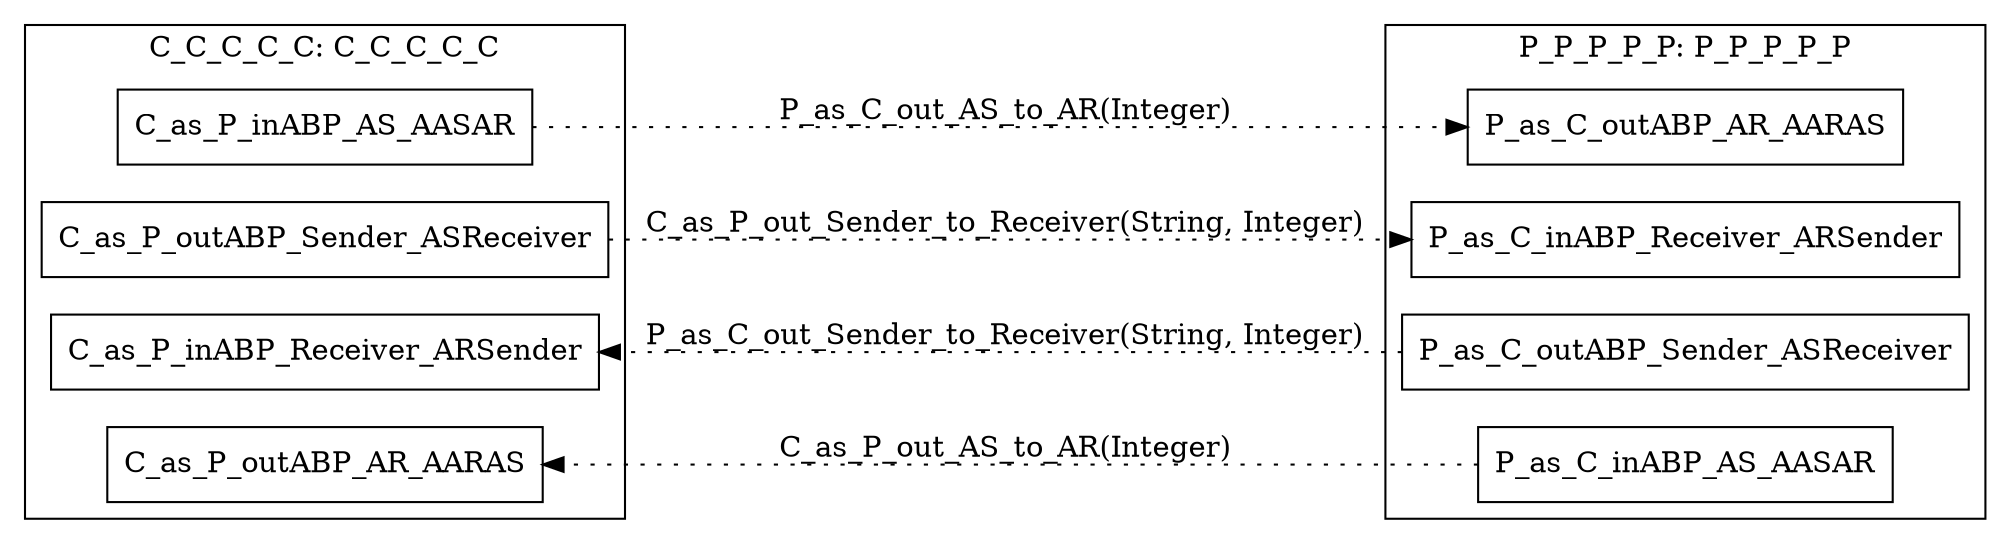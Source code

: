 
digraph Simple_as_arg_uni_ll_time_merge {
  graph [rankdir = "LR"];
  
  subgraph cluster_C_C_C_C_C{
    label = "C_C_C_C_C: C_C_C_C_C";
    node [shape = box];
    C_C_C_C_C_C_as_P_inABP_Receiver_ARSender[label = C_as_P_inABP_Receiver_ARSender]
    C_C_C_C_C_C_as_P_inABP_AS_AASAR[label = C_as_P_inABP_AS_AASAR]
    C_C_C_C_C_C_as_P_outABP_Sender_ASReceiver[label = C_as_P_outABP_Sender_ASReceiver]
    C_C_C_C_C_C_as_P_outABP_AR_AARAS[label = C_as_P_outABP_AR_AARAS]
  }

  subgraph cluster_P_P_P_P_P{
    label = "P_P_P_P_P: P_P_P_P_P";
    node [shape = box];
    P_P_P_P_P_P_as_C_outABP_Sender_ASReceiver[label = P_as_C_outABP_Sender_ASReceiver]
    P_P_P_P_P_P_as_C_outABP_AR_AARAS[label = P_as_C_outABP_AR_AARAS]
    P_P_P_P_P_P_as_C_inABP_Receiver_ARSender[label = P_as_C_inABP_Receiver_ARSender]
    P_P_P_P_P_P_as_C_inABP_AS_AASAR[label = P_as_C_inABP_AS_AASAR]
  }

  
 P_P_P_P_P_P_as_C_outABP_Sender_ASReceiver -> C_C_C_C_C_C_as_P_inABP_Receiver_ARSender [label = "P_as_C_out_Sender_to_Receiver(String, Integer)", style=dotted];

 C_C_C_C_C_C_as_P_inABP_AS_AASAR -> P_P_P_P_P_P_as_C_outABP_AR_AARAS [label = "P_as_C_out_AS_to_AR(Integer)", style=dotted];

 C_C_C_C_C_C_as_P_outABP_Sender_ASReceiver -> P_P_P_P_P_P_as_C_inABP_Receiver_ARSender [label = "C_as_P_out_Sender_to_Receiver(String, Integer)", style=dotted];

 P_P_P_P_P_P_as_C_inABP_AS_AASAR -> C_C_C_C_C_C_as_P_outABP_AR_AARAS [label = "C_as_P_out_AS_to_AR(Integer)", style=dotted];

}
